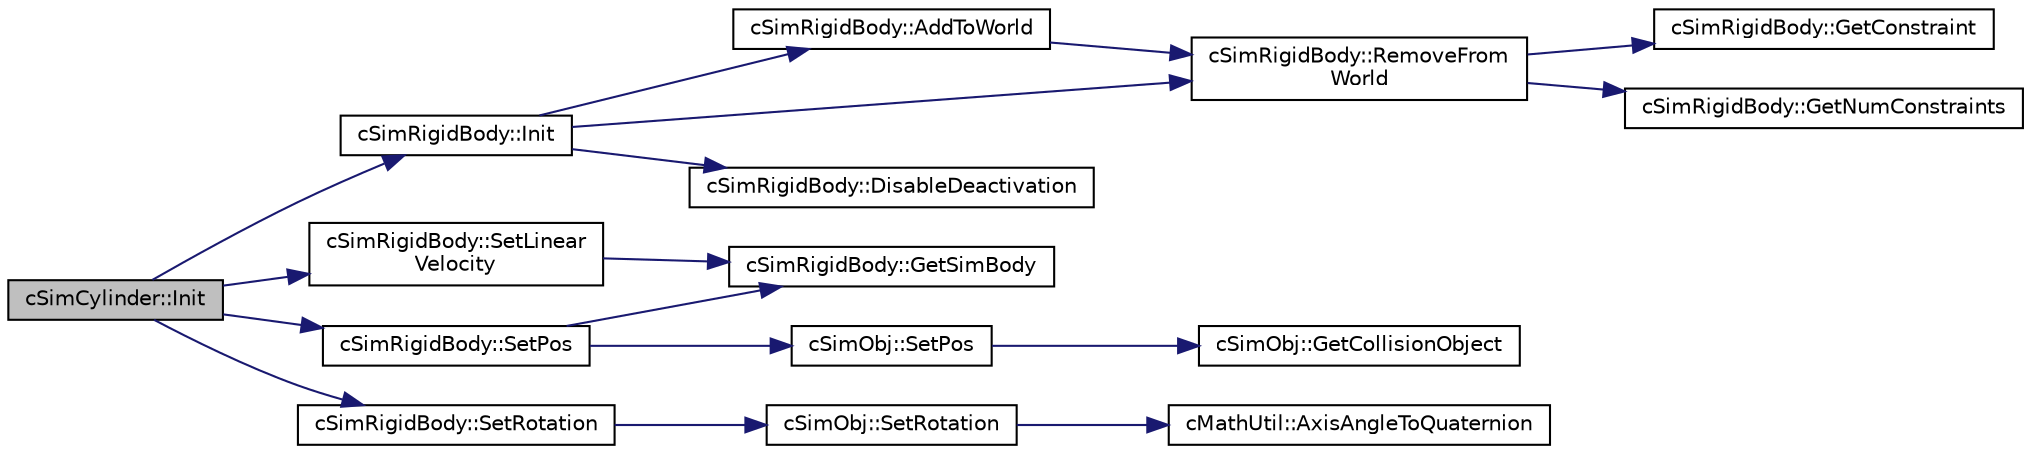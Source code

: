 digraph "cSimCylinder::Init"
{
 // LATEX_PDF_SIZE
  edge [fontname="Helvetica",fontsize="10",labelfontname="Helvetica",labelfontsize="10"];
  node [fontname="Helvetica",fontsize="10",shape=record];
  rankdir="LR";
  Node1 [label="cSimCylinder::Init",height=0.2,width=0.4,color="black", fillcolor="grey75", style="filled", fontcolor="black",tooltip=" "];
  Node1 -> Node2 [color="midnightblue",fontsize="10",style="solid",fontname="Helvetica"];
  Node2 [label="cSimRigidBody::Init",height=0.2,width=0.4,color="black", fillcolor="white", style="filled",URL="$classc_sim_rigid_body.html#a95980d6c8ead34d67b80ddd7ab5afba7",tooltip=" "];
  Node2 -> Node3 [color="midnightblue",fontsize="10",style="solid",fontname="Helvetica"];
  Node3 [label="cSimRigidBody::AddToWorld",height=0.2,width=0.4,color="black", fillcolor="white", style="filled",URL="$classc_sim_rigid_body.html#a565ea788322d2c90ab068f7f847d031c",tooltip=" "];
  Node3 -> Node4 [color="midnightblue",fontsize="10",style="solid",fontname="Helvetica"];
  Node4 [label="cSimRigidBody::RemoveFrom\lWorld",height=0.2,width=0.4,color="black", fillcolor="white", style="filled",URL="$classc_sim_rigid_body.html#a008cd6068cb655d2c5e041cd27f4dcdf",tooltip=" "];
  Node4 -> Node5 [color="midnightblue",fontsize="10",style="solid",fontname="Helvetica"];
  Node5 [label="cSimRigidBody::GetConstraint",height=0.2,width=0.4,color="black", fillcolor="white", style="filled",URL="$classc_sim_rigid_body.html#aebee1c84b878ee2d84d7413adcc24eb0",tooltip=" "];
  Node4 -> Node6 [color="midnightblue",fontsize="10",style="solid",fontname="Helvetica"];
  Node6 [label="cSimRigidBody::GetNumConstraints",height=0.2,width=0.4,color="black", fillcolor="white", style="filled",URL="$classc_sim_rigid_body.html#acaabab2e5a197cd1c7d962c46e82c43a",tooltip=" "];
  Node2 -> Node7 [color="midnightblue",fontsize="10",style="solid",fontname="Helvetica"];
  Node7 [label="cSimRigidBody::DisableDeactivation",height=0.2,width=0.4,color="black", fillcolor="white", style="filled",URL="$classc_sim_rigid_body.html#a9f97dbdd041635f56e07821bf78be597",tooltip=" "];
  Node2 -> Node4 [color="midnightblue",fontsize="10",style="solid",fontname="Helvetica"];
  Node1 -> Node8 [color="midnightblue",fontsize="10",style="solid",fontname="Helvetica"];
  Node8 [label="cSimRigidBody::SetLinear\lVelocity",height=0.2,width=0.4,color="black", fillcolor="white", style="filled",URL="$classc_sim_rigid_body.html#a11de36271a112b282b78ce2d8b0fb273",tooltip=" "];
  Node8 -> Node9 [color="midnightblue",fontsize="10",style="solid",fontname="Helvetica"];
  Node9 [label="cSimRigidBody::GetSimBody",height=0.2,width=0.4,color="black", fillcolor="white", style="filled",URL="$classc_sim_rigid_body.html#a68aa4b8017be11cd171421e37d7852da",tooltip=" "];
  Node1 -> Node10 [color="midnightblue",fontsize="10",style="solid",fontname="Helvetica"];
  Node10 [label="cSimRigidBody::SetPos",height=0.2,width=0.4,color="black", fillcolor="white", style="filled",URL="$classc_sim_rigid_body.html#a0bfaec35073e508a540382afbf2e01ee",tooltip=" "];
  Node10 -> Node9 [color="midnightblue",fontsize="10",style="solid",fontname="Helvetica"];
  Node10 -> Node11 [color="midnightblue",fontsize="10",style="solid",fontname="Helvetica"];
  Node11 [label="cSimObj::SetPos",height=0.2,width=0.4,color="black", fillcolor="white", style="filled",URL="$classc_sim_obj.html#ade4d1935acd802c665801e85edaccb0e",tooltip=" "];
  Node11 -> Node12 [color="midnightblue",fontsize="10",style="solid",fontname="Helvetica"];
  Node12 [label="cSimObj::GetCollisionObject",height=0.2,width=0.4,color="black", fillcolor="white", style="filled",URL="$classc_sim_obj.html#aabb085287e9c1b96e290f66b8cab95e9",tooltip=" "];
  Node1 -> Node13 [color="midnightblue",fontsize="10",style="solid",fontname="Helvetica"];
  Node13 [label="cSimRigidBody::SetRotation",height=0.2,width=0.4,color="black", fillcolor="white", style="filled",URL="$classc_sim_rigid_body.html#a7e9ab664f0958e50aa0d65020e2f7b17",tooltip=" "];
  Node13 -> Node14 [color="midnightblue",fontsize="10",style="solid",fontname="Helvetica"];
  Node14 [label="cSimObj::SetRotation",height=0.2,width=0.4,color="black", fillcolor="white", style="filled",URL="$classc_sim_obj.html#a479395bb5dfa1df365ac38d56867b044",tooltip=" "];
  Node14 -> Node15 [color="midnightblue",fontsize="10",style="solid",fontname="Helvetica"];
  Node15 [label="cMathUtil::AxisAngleToQuaternion",height=0.2,width=0.4,color="black", fillcolor="white", style="filled",URL="$classc_math_util.html#a2676ee59b4e895344c077468da3b6c8f",tooltip=" "];
}
